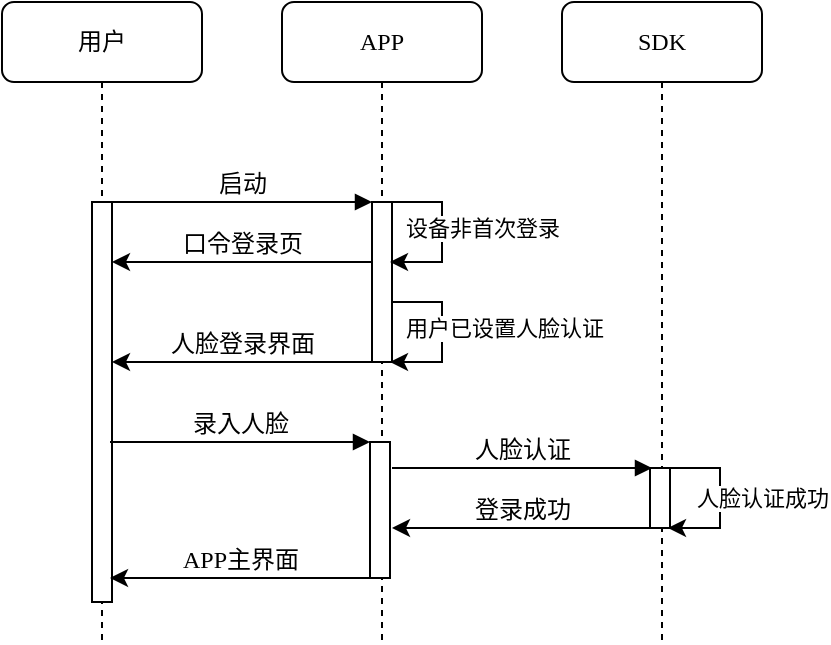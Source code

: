 <mxfile version="13.10.0" type="github">
  <diagram name="Page-1" id="13e1069c-82ec-6db2-03f1-153e76fe0fe0">
    <mxGraphModel dx="946" dy="547" grid="1" gridSize="10" guides="1" tooltips="1" connect="1" arrows="1" fold="1" page="1" pageScale="1" pageWidth="1100" pageHeight="850" background="#ffffff" math="0" shadow="0">
      <root>
        <mxCell id="0" />
        <mxCell id="1" parent="0" />
        <mxCell id="7baba1c4bc27f4b0-2" value="APP" style="shape=umlLifeline;perimeter=lifelinePerimeter;whiteSpace=wrap;html=1;container=1;collapsible=0;recursiveResize=0;outlineConnect=0;rounded=1;shadow=0;comic=0;labelBackgroundColor=none;strokeWidth=1;fontFamily=Verdana;fontSize=12;align=center;" parent="1" vertex="1">
          <mxGeometry x="289" y="80" width="100" height="320" as="geometry" />
        </mxCell>
        <mxCell id="7baba1c4bc27f4b0-10" value="" style="html=1;points=[];perimeter=orthogonalPerimeter;rounded=0;shadow=0;comic=0;labelBackgroundColor=none;strokeWidth=1;fontFamily=Verdana;fontSize=12;align=center;" parent="7baba1c4bc27f4b0-2" vertex="1">
          <mxGeometry x="45" y="100" width="10" height="80" as="geometry" />
        </mxCell>
        <mxCell id="CFkZNdyNAxo6naPSjFns-4" style="edgeStyle=orthogonalEdgeStyle;rounded=0;orthogonalLoop=1;jettySize=auto;html=1;entryX=0.9;entryY=0.609;entryDx=0;entryDy=0;entryPerimeter=0;" edge="1" parent="7baba1c4bc27f4b0-2">
          <mxGeometry relative="1" as="geometry">
            <mxPoint x="54" y="129.97" as="targetPoint" />
            <mxPoint x="55" y="104.9" as="sourcePoint" />
            <Array as="points">
              <mxPoint x="55" y="100" />
              <mxPoint x="80" y="100" />
              <mxPoint x="80" y="130" />
            </Array>
          </mxGeometry>
        </mxCell>
        <mxCell id="CFkZNdyNAxo6naPSjFns-5" value="设备非首次登录" style="edgeLabel;html=1;align=center;verticalAlign=middle;resizable=0;points=[];" vertex="1" connectable="0" parent="CFkZNdyNAxo6naPSjFns-4">
          <mxGeometry x="-0.001" y="-1" relative="1" as="geometry">
            <mxPoint x="21" as="offset" />
          </mxGeometry>
        </mxCell>
        <mxCell id="7baba1c4bc27f4b0-3" value="SDK" style="shape=umlLifeline;perimeter=lifelinePerimeter;whiteSpace=wrap;html=1;container=1;collapsible=0;recursiveResize=0;outlineConnect=0;rounded=1;shadow=0;comic=0;labelBackgroundColor=none;strokeWidth=1;fontFamily=Verdana;fontSize=12;align=center;" parent="1" vertex="1">
          <mxGeometry x="429" y="80" width="100" height="320" as="geometry" />
        </mxCell>
        <mxCell id="7baba1c4bc27f4b0-8" value="用户" style="shape=umlLifeline;perimeter=lifelinePerimeter;whiteSpace=wrap;html=1;container=1;collapsible=0;recursiveResize=0;outlineConnect=0;rounded=1;shadow=0;comic=0;labelBackgroundColor=none;strokeWidth=1;fontFamily=Verdana;fontSize=12;align=center;" parent="1" vertex="1">
          <mxGeometry x="149" y="80" width="100" height="320" as="geometry" />
        </mxCell>
        <mxCell id="7baba1c4bc27f4b0-9" value="" style="html=1;points=[];perimeter=orthogonalPerimeter;rounded=0;shadow=0;comic=0;labelBackgroundColor=none;strokeWidth=1;fontFamily=Verdana;fontSize=12;align=center;" parent="7baba1c4bc27f4b0-8" vertex="1">
          <mxGeometry x="45" y="100" width="10" height="200" as="geometry" />
        </mxCell>
        <mxCell id="7baba1c4bc27f4b0-11" value="启动" style="html=1;verticalAlign=bottom;endArrow=block;entryX=0;entryY=0;labelBackgroundColor=none;fontFamily=Verdana;fontSize=12;edgeStyle=elbowEdgeStyle;elbow=vertical;" parent="1" source="7baba1c4bc27f4b0-9" target="7baba1c4bc27f4b0-10" edge="1">
          <mxGeometry relative="1" as="geometry">
            <mxPoint x="269" y="190" as="sourcePoint" />
          </mxGeometry>
        </mxCell>
        <mxCell id="CFkZNdyNAxo6naPSjFns-7" value="口令登录页" style="html=1;verticalAlign=bottom;endArrow=none;entryX=0;entryY=0;labelBackgroundColor=none;fontFamily=Verdana;fontSize=12;edgeStyle=elbowEdgeStyle;elbow=vertical;startArrow=classic;startFill=1;endFill=0;" edge="1" parent="1">
          <mxGeometry relative="1" as="geometry">
            <mxPoint x="204" y="210" as="sourcePoint" />
            <mxPoint x="334" y="210" as="targetPoint" />
          </mxGeometry>
        </mxCell>
        <mxCell id="CFkZNdyNAxo6naPSjFns-14" value="人脸登录界面" style="html=1;verticalAlign=bottom;endArrow=none;entryX=0;entryY=0;labelBackgroundColor=none;fontFamily=Verdana;fontSize=12;edgeStyle=elbowEdgeStyle;elbow=vertical;startArrow=classic;startFill=1;endFill=0;" edge="1" parent="1">
          <mxGeometry relative="1" as="geometry">
            <mxPoint x="204" y="260" as="sourcePoint" />
            <mxPoint x="334" y="260" as="targetPoint" />
          </mxGeometry>
        </mxCell>
        <mxCell id="CFkZNdyNAxo6naPSjFns-22" value="" style="html=1;points=[];perimeter=orthogonalPerimeter;rounded=0;shadow=0;comic=0;labelBackgroundColor=none;strokeWidth=1;fontFamily=Verdana;fontSize=12;align=center;" vertex="1" parent="1">
          <mxGeometry x="333" y="300" width="10" height="68" as="geometry" />
        </mxCell>
        <mxCell id="CFkZNdyNAxo6naPSjFns-23" value="" style="html=1;points=[];perimeter=orthogonalPerimeter;rounded=0;shadow=0;comic=0;labelBackgroundColor=none;strokeWidth=1;fontFamily=Verdana;fontSize=12;align=center;" vertex="1" parent="1">
          <mxGeometry x="473" y="313" width="10" height="30" as="geometry" />
        </mxCell>
        <mxCell id="CFkZNdyNAxo6naPSjFns-24" value="录入人脸" style="html=1;verticalAlign=bottom;endArrow=block;entryX=0;entryY=0;labelBackgroundColor=none;fontFamily=Verdana;fontSize=12;edgeStyle=elbowEdgeStyle;elbow=vertical;" edge="1" parent="1">
          <mxGeometry relative="1" as="geometry">
            <mxPoint x="203" y="300" as="sourcePoint" />
            <mxPoint x="333" y="300" as="targetPoint" />
          </mxGeometry>
        </mxCell>
        <mxCell id="CFkZNdyNAxo6naPSjFns-25" value="人脸认证" style="html=1;verticalAlign=bottom;endArrow=block;entryX=0;entryY=0;labelBackgroundColor=none;fontFamily=Verdana;fontSize=12;edgeStyle=elbowEdgeStyle;elbow=horizontal;" edge="1" parent="1">
          <mxGeometry relative="1" as="geometry">
            <mxPoint x="344" y="313" as="sourcePoint" />
            <mxPoint x="474" y="313" as="targetPoint" />
          </mxGeometry>
        </mxCell>
        <mxCell id="CFkZNdyNAxo6naPSjFns-26" value="登录成功" style="html=1;verticalAlign=bottom;endArrow=none;entryX=0;entryY=0;labelBackgroundColor=none;fontFamily=Verdana;fontSize=12;edgeStyle=elbowEdgeStyle;elbow=vertical;startArrow=classic;startFill=1;endFill=0;" edge="1" parent="1">
          <mxGeometry relative="1" as="geometry">
            <mxPoint x="344" y="343" as="sourcePoint" />
            <mxPoint x="474" y="343" as="targetPoint" />
          </mxGeometry>
        </mxCell>
        <mxCell id="CFkZNdyNAxo6naPSjFns-33" value="APP主界面" style="html=1;verticalAlign=bottom;endArrow=none;entryX=0;entryY=0;labelBackgroundColor=none;fontFamily=Verdana;fontSize=12;edgeStyle=elbowEdgeStyle;elbow=vertical;startArrow=classic;startFill=1;endFill=0;" edge="1" parent="1">
          <mxGeometry relative="1" as="geometry">
            <mxPoint x="203" y="368" as="sourcePoint" />
            <mxPoint x="333" y="368" as="targetPoint" />
          </mxGeometry>
        </mxCell>
        <mxCell id="CFkZNdyNAxo6naPSjFns-41" style="edgeStyle=orthogonalEdgeStyle;rounded=0;orthogonalLoop=1;jettySize=auto;html=1;entryX=0.9;entryY=0.609;entryDx=0;entryDy=0;entryPerimeter=0;" edge="1" parent="1">
          <mxGeometry relative="1" as="geometry">
            <mxPoint x="482" y="342.97" as="targetPoint" />
            <mxPoint x="483" y="317.9" as="sourcePoint" />
            <Array as="points">
              <mxPoint x="483" y="313" />
              <mxPoint x="508" y="313" />
              <mxPoint x="508" y="343" />
            </Array>
          </mxGeometry>
        </mxCell>
        <mxCell id="CFkZNdyNAxo6naPSjFns-42" value="人脸认证成功" style="edgeLabel;html=1;align=center;verticalAlign=middle;resizable=0;points=[];" vertex="1" connectable="0" parent="CFkZNdyNAxo6naPSjFns-41">
          <mxGeometry x="-0.001" y="-1" relative="1" as="geometry">
            <mxPoint x="22" y="1.9" as="offset" />
          </mxGeometry>
        </mxCell>
        <mxCell id="CFkZNdyNAxo6naPSjFns-43" style="edgeStyle=orthogonalEdgeStyle;rounded=0;orthogonalLoop=1;jettySize=auto;html=1;entryX=0.9;entryY=0.609;entryDx=0;entryDy=0;entryPerimeter=0;" edge="1" parent="1">
          <mxGeometry relative="1" as="geometry">
            <mxPoint x="343" y="259.97" as="targetPoint" />
            <mxPoint x="344" y="234.9" as="sourcePoint" />
            <Array as="points">
              <mxPoint x="344" y="230" />
              <mxPoint x="369" y="230" />
              <mxPoint x="369" y="260" />
            </Array>
          </mxGeometry>
        </mxCell>
        <mxCell id="CFkZNdyNAxo6naPSjFns-44" value="用户已设置人脸认证" style="edgeLabel;html=1;align=center;verticalAlign=middle;resizable=0;points=[];" vertex="1" connectable="0" parent="CFkZNdyNAxo6naPSjFns-43">
          <mxGeometry x="-0.001" y="-1" relative="1" as="geometry">
            <mxPoint x="32" as="offset" />
          </mxGeometry>
        </mxCell>
      </root>
    </mxGraphModel>
  </diagram>
</mxfile>
